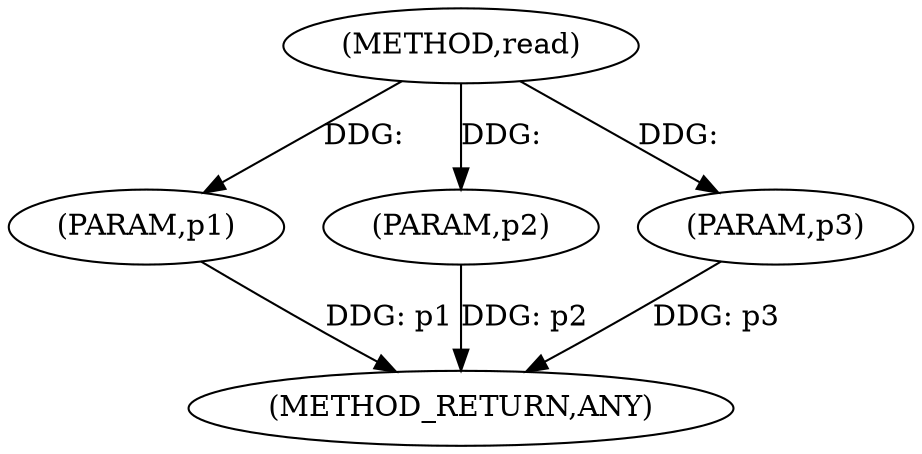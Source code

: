 digraph "read" {  
"100245" [label = <(METHOD,read)> ]
"100249" [label = <(METHOD_RETURN,ANY)> ]
"100246" [label = <(PARAM,p1)> ]
"100247" [label = <(PARAM,p2)> ]
"100248" [label = <(PARAM,p3)> ]
  "100246" -> "100249"  [ label = "DDG: p1"] 
  "100247" -> "100249"  [ label = "DDG: p2"] 
  "100248" -> "100249"  [ label = "DDG: p3"] 
  "100245" -> "100246"  [ label = "DDG: "] 
  "100245" -> "100247"  [ label = "DDG: "] 
  "100245" -> "100248"  [ label = "DDG: "] 
}
